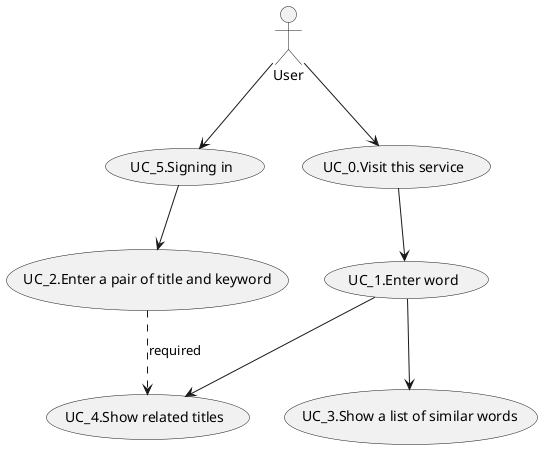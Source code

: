 @startuml
User --> (UC_5.Signing in)
User --> (UC_0.Visit this service)

(UC_0.Visit this service) --> (UC_1.Enter word)

(UC_5.Signing in) --> (UC_2.Enter a pair of title and keyword)

(UC_1.Enter word) --> (UC_3.Show a list of similar words)
(UC_1.Enter word) --> (UC_4.Show related titles)

(UC_2.Enter a pair of title and keyword) ..> (UC_4.Show related titles) : required


@enduml